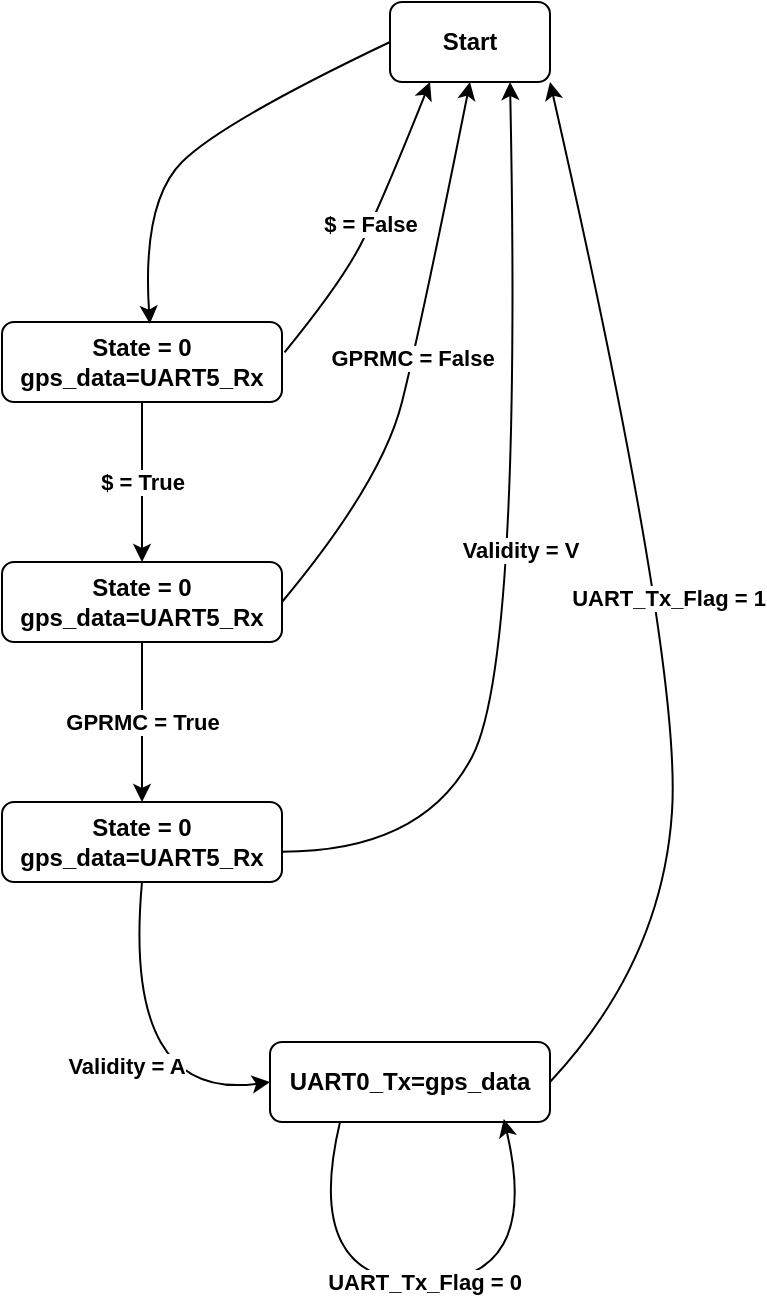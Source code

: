 <mxfile version="22.0.3" type="device">
  <diagram name="Page-1" id="E72ywOW6EHgyXk-NRn8P">
    <mxGraphModel dx="1024" dy="602" grid="1" gridSize="10" guides="1" tooltips="1" connect="1" arrows="1" fold="1" page="1" pageScale="1" pageWidth="827" pageHeight="1169" math="0" shadow="0">
      <root>
        <mxCell id="0" />
        <mxCell id="1" parent="0" />
        <mxCell id="FNUehLWvVww0V8AmYtab-1" value="&lt;b&gt;Start&lt;/b&gt;" style="rounded=1;whiteSpace=wrap;html=1;" vertex="1" parent="1">
          <mxGeometry x="404" y="80" width="80" height="40" as="geometry" />
        </mxCell>
        <mxCell id="FNUehLWvVww0V8AmYtab-2" value="&lt;b&gt;State = 0&lt;br&gt;gps_data=UART5_Rx&lt;/b&gt;" style="rounded=1;whiteSpace=wrap;html=1;" vertex="1" parent="1">
          <mxGeometry x="210" y="240" width="140" height="40" as="geometry" />
        </mxCell>
        <mxCell id="FNUehLWvVww0V8AmYtab-3" value="&lt;b&gt;State = 0&lt;br&gt;gps_data=UART5_Rx&lt;/b&gt;" style="rounded=1;whiteSpace=wrap;html=1;" vertex="1" parent="1">
          <mxGeometry x="210" y="360" width="140" height="40" as="geometry" />
        </mxCell>
        <mxCell id="FNUehLWvVww0V8AmYtab-4" value="&lt;b&gt;State = 0&lt;br&gt;gps_data=UART5_Rx&lt;/b&gt;" style="rounded=1;whiteSpace=wrap;html=1;" vertex="1" parent="1">
          <mxGeometry x="210" y="480" width="140" height="40" as="geometry" />
        </mxCell>
        <mxCell id="FNUehLWvVww0V8AmYtab-5" value="&lt;b&gt;UART0_Tx=gps_data&lt;/b&gt;" style="rounded=1;whiteSpace=wrap;html=1;" vertex="1" parent="1">
          <mxGeometry x="344" y="600" width="140" height="40" as="geometry" />
        </mxCell>
        <mxCell id="FNUehLWvVww0V8AmYtab-7" value="" style="curved=1;endArrow=classic;html=1;rounded=0;strokeWidth=1;exitX=0;exitY=0.5;exitDx=0;exitDy=0;exitPerimeter=0;entryX=0.528;entryY=0.021;entryDx=0;entryDy=0;entryPerimeter=0;" edge="1" parent="1" source="FNUehLWvVww0V8AmYtab-1" target="FNUehLWvVww0V8AmYtab-2">
          <mxGeometry width="50" height="50" relative="1" as="geometry">
            <mxPoint x="270" y="130" as="sourcePoint" />
            <mxPoint x="320" y="80" as="targetPoint" />
            <Array as="points">
              <mxPoint x="320" y="140" />
              <mxPoint x="280" y="180" />
            </Array>
          </mxGeometry>
        </mxCell>
        <mxCell id="FNUehLWvVww0V8AmYtab-8" value="&lt;b&gt;$ = True&lt;/b&gt;" style="endArrow=classic;html=1;rounded=0;exitX=0.5;exitY=1;exitDx=0;exitDy=0;entryX=0.5;entryY=0;entryDx=0;entryDy=0;" edge="1" parent="1" source="FNUehLWvVww0V8AmYtab-2" target="FNUehLWvVww0V8AmYtab-3">
          <mxGeometry width="50" height="50" relative="1" as="geometry">
            <mxPoint x="410" y="280" as="sourcePoint" />
            <mxPoint x="460" y="230" as="targetPoint" />
          </mxGeometry>
        </mxCell>
        <mxCell id="FNUehLWvVww0V8AmYtab-9" value="&lt;b&gt;GPRMC = True&lt;/b&gt;" style="endArrow=classic;html=1;rounded=0;exitX=0.5;exitY=1;exitDx=0;exitDy=0;entryX=0.5;entryY=0;entryDx=0;entryDy=0;" edge="1" parent="1" source="FNUehLWvVww0V8AmYtab-3" target="FNUehLWvVww0V8AmYtab-4">
          <mxGeometry width="50" height="50" relative="1" as="geometry">
            <mxPoint x="399.71" y="410" as="sourcePoint" />
            <mxPoint x="399.71" y="490" as="targetPoint" />
          </mxGeometry>
        </mxCell>
        <mxCell id="FNUehLWvVww0V8AmYtab-10" value="&lt;b&gt;Validity = A&lt;/b&gt;" style="curved=1;endArrow=classic;html=1;rounded=0;strokeWidth=1;entryX=0;entryY=0.5;entryDx=0;entryDy=0;exitX=0.5;exitY=1;exitDx=0;exitDy=0;" edge="1" parent="1" source="FNUehLWvVww0V8AmYtab-4" target="FNUehLWvVww0V8AmYtab-5">
          <mxGeometry width="50" height="50" relative="1" as="geometry">
            <mxPoint x="230" y="620" as="sourcePoint" />
            <mxPoint x="280" y="570" as="targetPoint" />
            <Array as="points">
              <mxPoint x="270" y="630" />
            </Array>
          </mxGeometry>
        </mxCell>
        <mxCell id="FNUehLWvVww0V8AmYtab-12" value="&lt;b&gt;$ = False&lt;/b&gt;" style="curved=1;endArrow=classic;html=1;rounded=0;strokeWidth=1;exitX=1.009;exitY=0.379;exitDx=0;exitDy=0;entryX=0.25;entryY=1;entryDx=0;entryDy=0;exitPerimeter=0;" edge="1" parent="1" source="FNUehLWvVww0V8AmYtab-2" target="FNUehLWvVww0V8AmYtab-1">
          <mxGeometry width="50" height="50" relative="1" as="geometry">
            <mxPoint x="400" y="290" as="sourcePoint" />
            <mxPoint x="476" y="189" as="targetPoint" />
            <Array as="points">
              <mxPoint x="380" y="220" />
              <mxPoint x="400" y="180" />
            </Array>
          </mxGeometry>
        </mxCell>
        <mxCell id="FNUehLWvVww0V8AmYtab-13" value="&lt;b&gt;GPRMC = False&lt;/b&gt;" style="curved=1;endArrow=classic;html=1;rounded=0;strokeWidth=1;exitX=1;exitY=0.5;exitDx=0;exitDy=0;entryX=0.5;entryY=1;entryDx=0;entryDy=0;" edge="1" parent="1" source="FNUehLWvVww0V8AmYtab-3" target="FNUehLWvVww0V8AmYtab-1">
          <mxGeometry width="50" height="50" relative="1" as="geometry">
            <mxPoint x="420" y="360" as="sourcePoint" />
            <mxPoint x="496" y="259" as="targetPoint" />
            <Array as="points">
              <mxPoint x="400" y="320" />
              <mxPoint x="420" y="240" />
            </Array>
          </mxGeometry>
        </mxCell>
        <mxCell id="FNUehLWvVww0V8AmYtab-14" value="&lt;b&gt;Validity = V&lt;/b&gt;" style="curved=1;endArrow=classic;html=1;rounded=0;strokeWidth=1;exitX=0.997;exitY=0.621;exitDx=0;exitDy=0;exitPerimeter=0;entryX=0.75;entryY=1;entryDx=0;entryDy=0;" edge="1" parent="1" source="FNUehLWvVww0V8AmYtab-4" target="FNUehLWvVww0V8AmYtab-1">
          <mxGeometry width="50" height="50" relative="1" as="geometry">
            <mxPoint x="410" y="470" as="sourcePoint" />
            <mxPoint x="486" y="369" as="targetPoint" />
            <Array as="points">
              <mxPoint x="420" y="505" />
              <mxPoint x="470" y="410" />
            </Array>
          </mxGeometry>
        </mxCell>
        <mxCell id="FNUehLWvVww0V8AmYtab-16" value="&lt;b&gt;UART_Tx_Flag = 1&lt;/b&gt;" style="curved=1;endArrow=classic;html=1;rounded=0;strokeWidth=1;exitX=1;exitY=0.5;exitDx=0;exitDy=0;entryX=1;entryY=1;entryDx=0;entryDy=0;" edge="1" parent="1" source="FNUehLWvVww0V8AmYtab-5" target="FNUehLWvVww0V8AmYtab-1">
          <mxGeometry width="50" height="50" relative="1" as="geometry">
            <mxPoint x="510" y="560" as="sourcePoint" />
            <mxPoint x="490" y="130" as="targetPoint" />
            <Array as="points">
              <mxPoint x="540" y="560" />
              <mxPoint x="550" y="410" />
            </Array>
            <mxPoint as="offset" />
          </mxGeometry>
        </mxCell>
        <mxCell id="FNUehLWvVww0V8AmYtab-18" value="&lt;b style=&quot;border-color: var(--border-color); color: rgb(0, 0, 0); font-family: Helvetica; font-size: 11px; font-style: normal; font-variant-ligatures: normal; font-variant-caps: normal; letter-spacing: normal; orphans: 2; text-align: center; text-indent: 0px; text-transform: none; widows: 2; word-spacing: 0px; -webkit-text-stroke-width: 0px; text-decoration-thickness: initial; text-decoration-style: initial; text-decoration-color: initial;&quot;&gt;UART_Tx_Flag = 0&lt;/b&gt;" style="curved=1;endArrow=classic;html=1;rounded=0;strokeWidth=1;exitX=0.25;exitY=1;exitDx=0;exitDy=0;entryX=0.835;entryY=0.963;entryDx=0;entryDy=0;entryPerimeter=0;" edge="1" parent="1" source="FNUehLWvVww0V8AmYtab-5" target="FNUehLWvVww0V8AmYtab-5">
          <mxGeometry width="50" height="50" relative="1" as="geometry">
            <mxPoint x="390" y="771" as="sourcePoint" />
            <mxPoint x="466" y="670" as="targetPoint" />
            <Array as="points">
              <mxPoint x="360" y="720" />
              <mxPoint x="480" y="720" />
            </Array>
          </mxGeometry>
        </mxCell>
      </root>
    </mxGraphModel>
  </diagram>
</mxfile>
